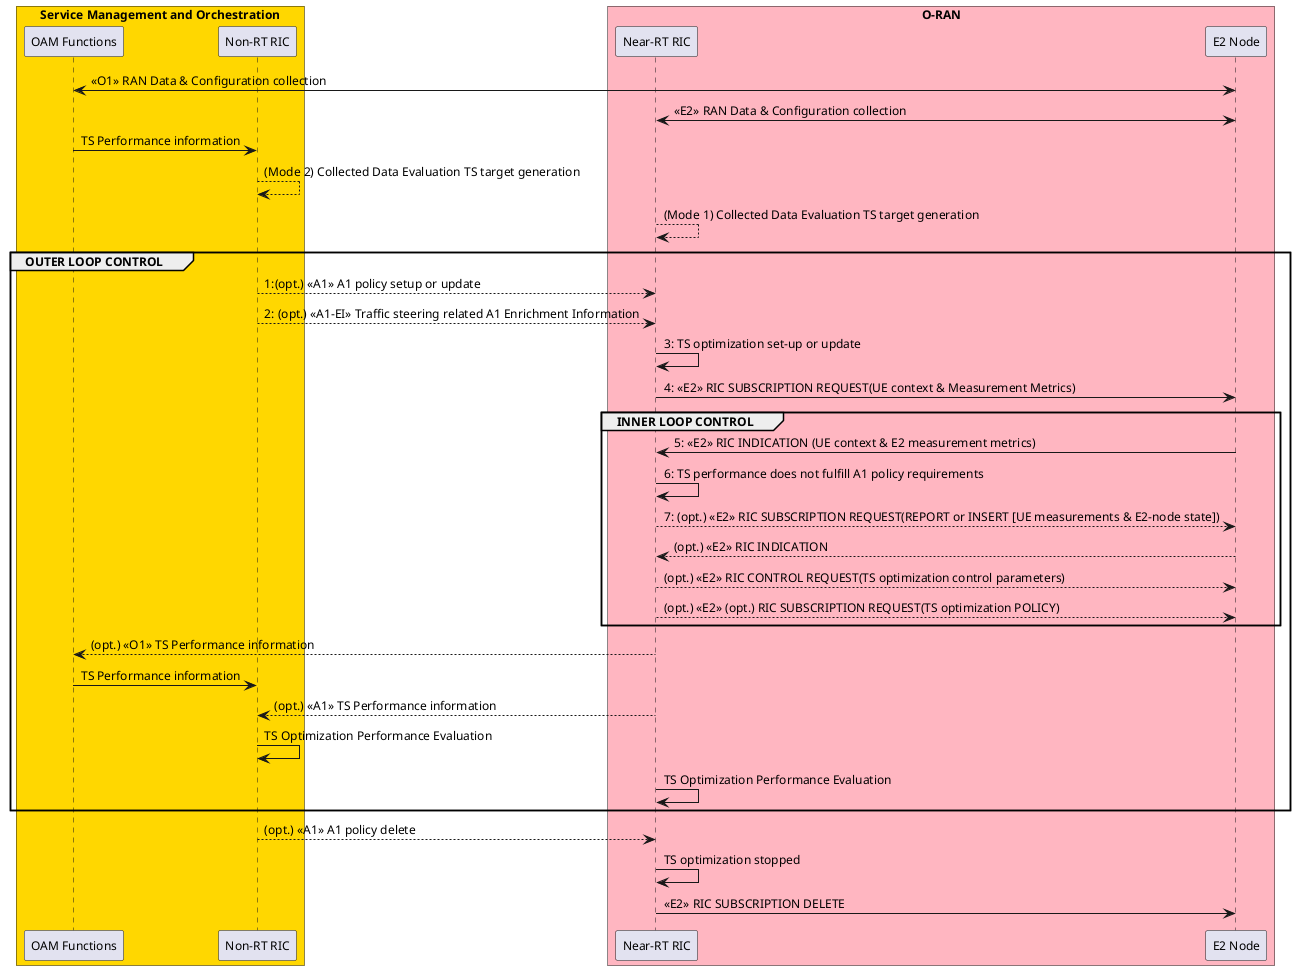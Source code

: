 @startuml
skinparam ParticipantPadding 4
skinparam BoxPadding 8
skinparam defaultFontSize 12

Box “Service Management and Orchestration” #gold
    Participant OAM as “OAM Functions”
    Participant non as “Non-RT RIC”      
End box

Box “O-RAN” #lightpink
   Participant near as “Near-RT RIC”  
   Participant ran as “E2 Node” 
End box

OAM <-> ran : <<O1>> RAN Data & Configuration collection
near <-> ran : <<E2>> RAN Data & Configuration collection
OAM -> non: TS Performance information
non-->non: (Mode 2) Collected Data Evaluation TS target generation
near-->near: (Mode 1) Collected Data Evaluation TS target generation

group OUTER LOOP CONTROL
   non --> near : 1:(opt.) <<A1>> A1 policy setup or update
   non --> near: 2: (opt.) <<A1-EI>> Traffic steering related A1 Enrichment Information
   near -> near : 3: TS optimization set-up or update
   near -> ran : 4: <<E2>> RIC SUBSCRIPTION REQUEST(UE context & Measurement Metrics)

   group INNER LOOP CONTROL
      ran -> near: 5: <<E2>> RIC INDICATION (UE context & E2 measurement metrics)
      near -> near: 6: TS performance does not fulfill A1 policy requirements      
      near --> ran : 7: (opt.) <<E2>> RIC SUBSCRIPTION REQUEST(REPORT or INSERT [UE measurements & E2-node state])
      near <-- ran : (opt.) <<E2>> RIC INDICATION
      near --> ran : (opt.) <<E2>> RIC CONTROL REQUEST(TS optimization control parameters)
      near --> ran : (opt.) <<E2>> (opt.) RIC SUBSCRIPTION REQUEST(TS optimization POLICY)    
   end
   OAM <-- near: (opt.) <<O1>> TS Performance information 
   OAM -> non: TS Performance information
   non <-- near: (opt.) <<A1>> TS Performance information 
   non -> non: TS Optimization Performance Evaluation
   near -> near: TS Optimization Performance Evaluation
end
non --> near: (opt.) <<A1>> A1 policy delete
near -> near: TS optimization stopped
near-> ran: <<E2>> RIC SUBSCRIPTION DELETE
@enduml
